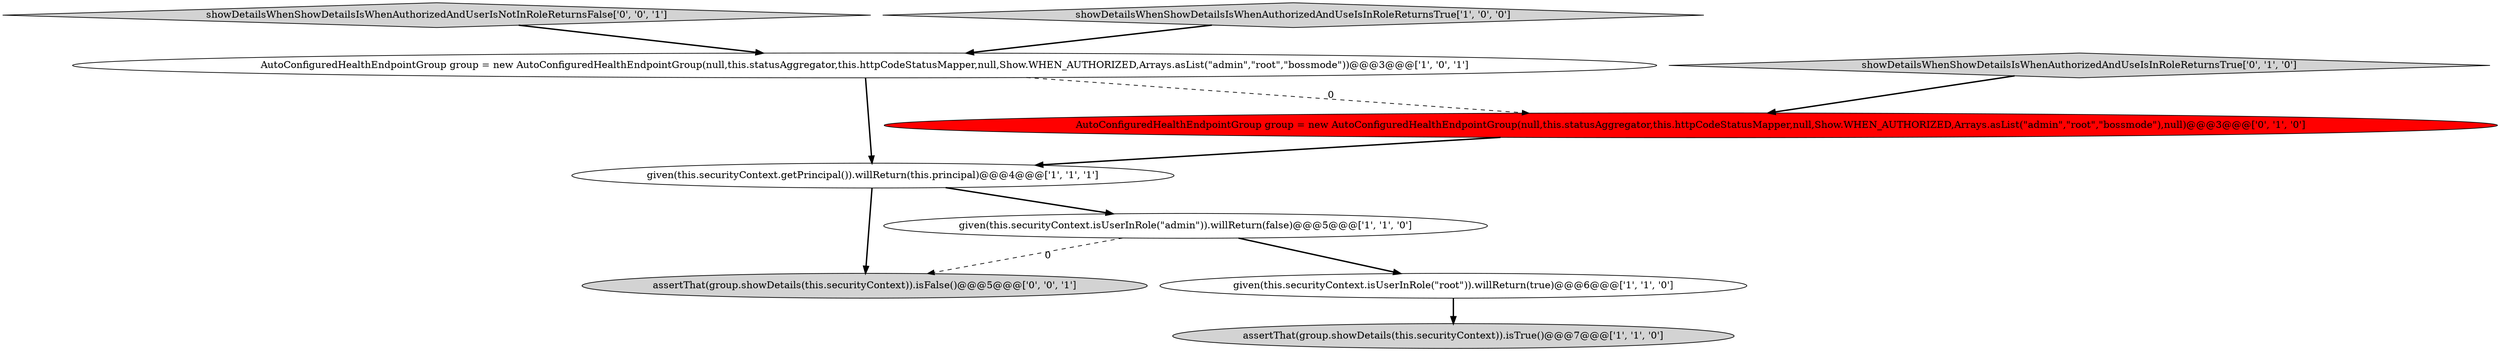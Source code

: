 digraph {
8 [style = filled, label = "assertThat(group.showDetails(this.securityContext)).isFalse()@@@5@@@['0', '0', '1']", fillcolor = lightgray, shape = ellipse image = "AAA0AAABBB3BBB"];
1 [style = filled, label = "given(this.securityContext.getPrincipal()).willReturn(this.principal)@@@4@@@['1', '1', '1']", fillcolor = white, shape = ellipse image = "AAA0AAABBB1BBB"];
6 [style = filled, label = "AutoConfiguredHealthEndpointGroup group = new AutoConfiguredHealthEndpointGroup(null,this.statusAggregator,this.httpCodeStatusMapper,null,Show.WHEN_AUTHORIZED,Arrays.asList(\"admin\",\"root\",\"bossmode\"),null)@@@3@@@['0', '1', '0']", fillcolor = red, shape = ellipse image = "AAA1AAABBB2BBB"];
9 [style = filled, label = "showDetailsWhenShowDetailsIsWhenAuthorizedAndUserIsNotInRoleReturnsFalse['0', '0', '1']", fillcolor = lightgray, shape = diamond image = "AAA0AAABBB3BBB"];
3 [style = filled, label = "showDetailsWhenShowDetailsIsWhenAuthorizedAndUseIsInRoleReturnsTrue['1', '0', '0']", fillcolor = lightgray, shape = diamond image = "AAA0AAABBB1BBB"];
2 [style = filled, label = "AutoConfiguredHealthEndpointGroup group = new AutoConfiguredHealthEndpointGroup(null,this.statusAggregator,this.httpCodeStatusMapper,null,Show.WHEN_AUTHORIZED,Arrays.asList(\"admin\",\"root\",\"bossmode\"))@@@3@@@['1', '0', '1']", fillcolor = white, shape = ellipse image = "AAA0AAABBB1BBB"];
4 [style = filled, label = "given(this.securityContext.isUserInRole(\"admin\")).willReturn(false)@@@5@@@['1', '1', '0']", fillcolor = white, shape = ellipse image = "AAA0AAABBB1BBB"];
5 [style = filled, label = "assertThat(group.showDetails(this.securityContext)).isTrue()@@@7@@@['1', '1', '0']", fillcolor = lightgray, shape = ellipse image = "AAA0AAABBB1BBB"];
0 [style = filled, label = "given(this.securityContext.isUserInRole(\"root\")).willReturn(true)@@@6@@@['1', '1', '0']", fillcolor = white, shape = ellipse image = "AAA0AAABBB1BBB"];
7 [style = filled, label = "showDetailsWhenShowDetailsIsWhenAuthorizedAndUseIsInRoleReturnsTrue['0', '1', '0']", fillcolor = lightgray, shape = diamond image = "AAA0AAABBB2BBB"];
6->1 [style = bold, label=""];
1->4 [style = bold, label=""];
1->8 [style = bold, label=""];
4->8 [style = dashed, label="0"];
3->2 [style = bold, label=""];
9->2 [style = bold, label=""];
2->1 [style = bold, label=""];
7->6 [style = bold, label=""];
4->0 [style = bold, label=""];
0->5 [style = bold, label=""];
2->6 [style = dashed, label="0"];
}
